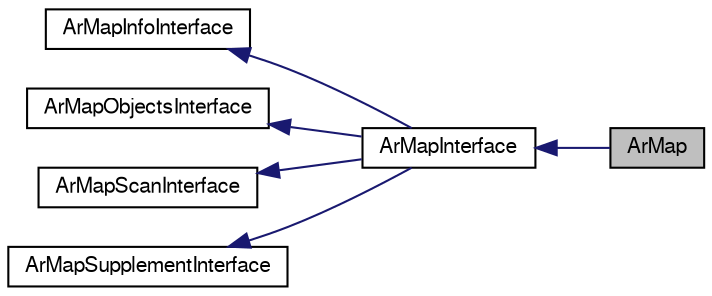 digraph G
{
  edge [fontname="FreeSans",fontsize=10,labelfontname="FreeSans",labelfontsize=10];
  node [fontname="FreeSans",fontsize=10,shape=record];
  rankdir=LR;
  Node1 [label="ArMap",height=0.2,width=0.4,color="black", fillcolor="grey75", style="filled" fontcolor="black"];
  Node2 -> Node1 [dir=back,color="midnightblue",fontsize=10,style="solid",fontname="FreeSans"];
  Node2 [label="ArMapInterface",height=0.2,width=0.4,color="black", fillcolor="white", style="filled",URL="$classArMapInterface.html"];
  Node3 -> Node2 [dir=back,color="midnightblue",fontsize=10,style="solid",fontname="FreeSans"];
  Node3 [label="ArMapInfoInterface",height=0.2,width=0.4,color="black", fillcolor="white", style="filled",URL="$classArMapInfoInterface.html",tooltip="Methods related to setting and retrieving the various &quot;info&quot; tags in an..."];
  Node4 -> Node2 [dir=back,color="midnightblue",fontsize=10,style="solid",fontname="FreeSans"];
  Node4 [label="ArMapObjectsInterface",height=0.2,width=0.4,color="black", fillcolor="white", style="filled",URL="$classArMapObjectsInterface.html",tooltip="Methods related to setting and retrieving the objects in an Aria map."];
  Node5 -> Node2 [dir=back,color="midnightblue",fontsize=10,style="solid",fontname="FreeSans"];
  Node5 [label="ArMapScanInterface",height=0.2,width=0.4,color="black", fillcolor="white", style="filled",URL="$classArMapScanInterface.html",tooltip="Methods related to setting and retrieving the scan-related data in an Aria map."];
  Node6 -> Node2 [dir=back,color="midnightblue",fontsize=10,style="solid",fontname="FreeSans"];
  Node6 [label="ArMapSupplementInterface",height=0.2,width=0.4,color="black", fillcolor="white", style="filled",URL="$classArMapSupplementInterface.html",tooltip="Methods related to miscellaneous extra data in an Aria map."];
}
